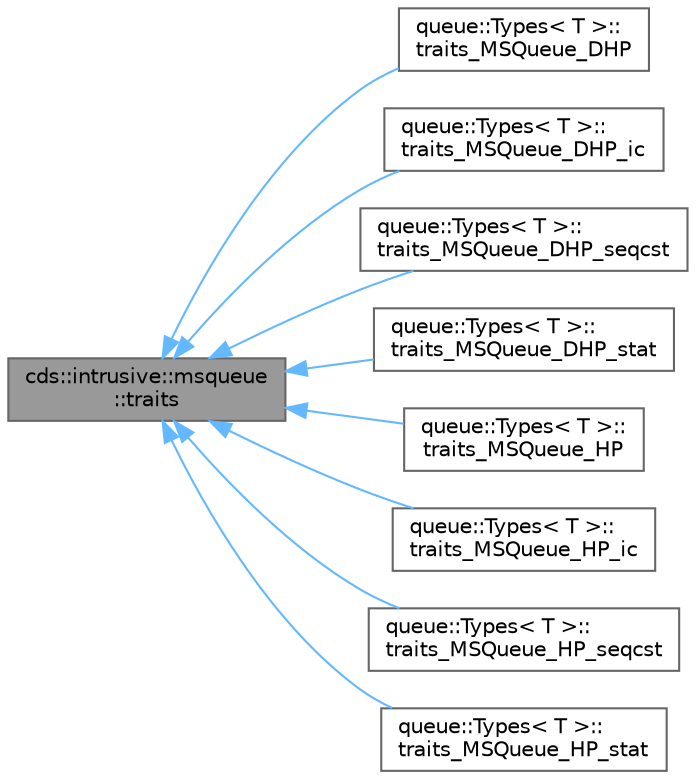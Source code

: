 digraph "cds::intrusive::msqueue::traits"
{
 // LATEX_PDF_SIZE
  bgcolor="transparent";
  edge [fontname=Helvetica,fontsize=10,labelfontname=Helvetica,labelfontsize=10];
  node [fontname=Helvetica,fontsize=10,shape=box,height=0.2,width=0.4];
  rankdir="LR";
  Node1 [id="Node000001",label="cds::intrusive::msqueue\l::traits",height=0.2,width=0.4,color="gray40", fillcolor="grey60", style="filled", fontcolor="black",tooltip="MSQueue default traits"];
  Node1 -> Node2 [id="edge1_Node000001_Node000002",dir="back",color="steelblue1",style="solid",tooltip=" "];
  Node2 [id="Node000002",label="queue::Types\< T \>::\ltraits_MSQueue_DHP",height=0.2,width=0.4,color="gray40", fillcolor="white", style="filled",URL="$structqueue_1_1_types_1_1traits___m_s_queue___d_h_p.html",tooltip=" "];
  Node1 -> Node3 [id="edge2_Node000001_Node000003",dir="back",color="steelblue1",style="solid",tooltip=" "];
  Node3 [id="Node000003",label="queue::Types\< T \>::\ltraits_MSQueue_DHP_ic",height=0.2,width=0.4,color="gray40", fillcolor="white", style="filled",URL="$structqueue_1_1_types_1_1traits___m_s_queue___d_h_p__ic.html",tooltip=" "];
  Node1 -> Node4 [id="edge3_Node000001_Node000004",dir="back",color="steelblue1",style="solid",tooltip=" "];
  Node4 [id="Node000004",label="queue::Types\< T \>::\ltraits_MSQueue_DHP_seqcst",height=0.2,width=0.4,color="gray40", fillcolor="white", style="filled",URL="$structqueue_1_1_types_1_1traits___m_s_queue___d_h_p__seqcst.html",tooltip=" "];
  Node1 -> Node5 [id="edge4_Node000001_Node000005",dir="back",color="steelblue1",style="solid",tooltip=" "];
  Node5 [id="Node000005",label="queue::Types\< T \>::\ltraits_MSQueue_DHP_stat",height=0.2,width=0.4,color="gray40", fillcolor="white", style="filled",URL="$structqueue_1_1_types_1_1traits___m_s_queue___d_h_p__stat.html",tooltip=" "];
  Node1 -> Node6 [id="edge5_Node000001_Node000006",dir="back",color="steelblue1",style="solid",tooltip=" "];
  Node6 [id="Node000006",label="queue::Types\< T \>::\ltraits_MSQueue_HP",height=0.2,width=0.4,color="gray40", fillcolor="white", style="filled",URL="$structqueue_1_1_types_1_1traits___m_s_queue___h_p.html",tooltip=" "];
  Node1 -> Node7 [id="edge6_Node000001_Node000007",dir="back",color="steelblue1",style="solid",tooltip=" "];
  Node7 [id="Node000007",label="queue::Types\< T \>::\ltraits_MSQueue_HP_ic",height=0.2,width=0.4,color="gray40", fillcolor="white", style="filled",URL="$structqueue_1_1_types_1_1traits___m_s_queue___h_p__ic.html",tooltip=" "];
  Node1 -> Node8 [id="edge7_Node000001_Node000008",dir="back",color="steelblue1",style="solid",tooltip=" "];
  Node8 [id="Node000008",label="queue::Types\< T \>::\ltraits_MSQueue_HP_seqcst",height=0.2,width=0.4,color="gray40", fillcolor="white", style="filled",URL="$structqueue_1_1_types_1_1traits___m_s_queue___h_p__seqcst.html",tooltip=" "];
  Node1 -> Node9 [id="edge8_Node000001_Node000009",dir="back",color="steelblue1",style="solid",tooltip=" "];
  Node9 [id="Node000009",label="queue::Types\< T \>::\ltraits_MSQueue_HP_stat",height=0.2,width=0.4,color="gray40", fillcolor="white", style="filled",URL="$structqueue_1_1_types_1_1traits___m_s_queue___h_p__stat.html",tooltip=" "];
}
